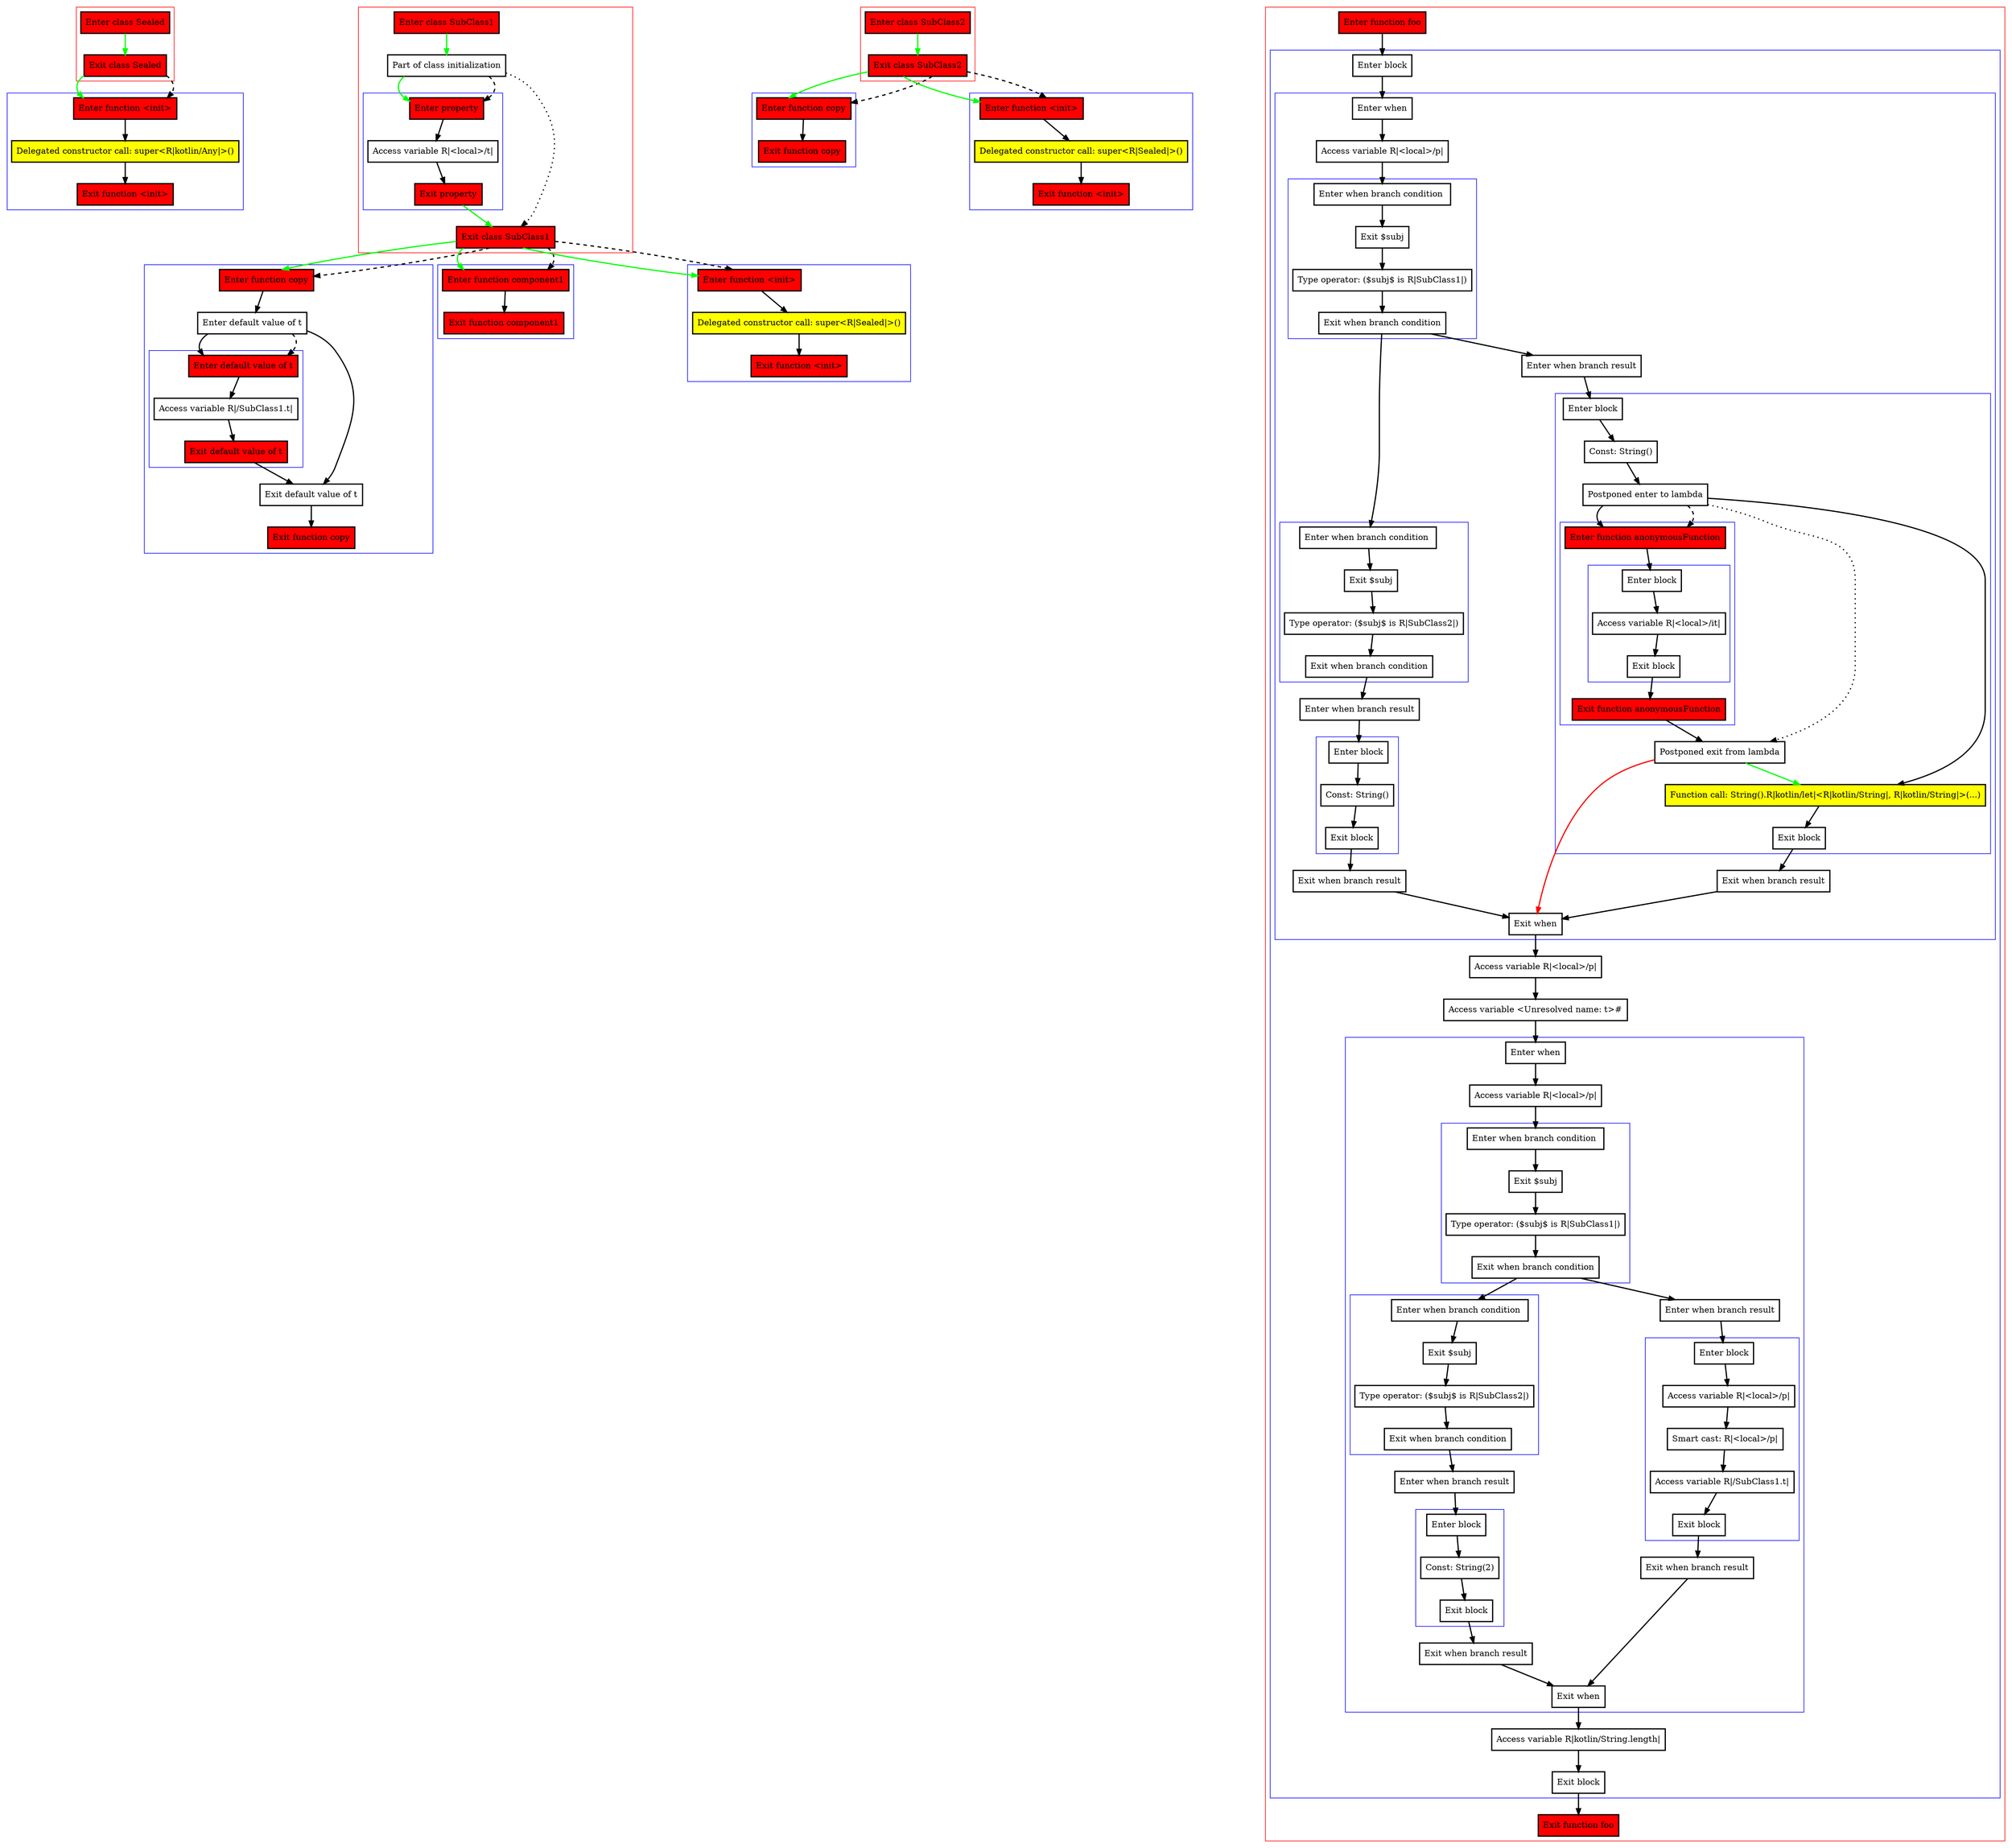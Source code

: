 digraph lambdaInWhenBranch_kt {
    graph [nodesep=3]
    node [shape=box penwidth=2]
    edge [penwidth=2]

    subgraph cluster_0 {
        color=red
        0 [label="Enter class Sealed" style="filled" fillcolor=red];
        1 [label="Exit class Sealed" style="filled" fillcolor=red];
    }
    subgraph cluster_1 {
        color=blue
        2 [label="Enter function <init>" style="filled" fillcolor=red];
        3 [label="Delegated constructor call: super<R|kotlin/Any|>()" style="filled" fillcolor=yellow];
        4 [label="Exit function <init>" style="filled" fillcolor=red];
    }
    0 -> {1} [color=green];
    1 -> {2} [color=green];
    1 -> {2} [style=dashed];
    2 -> {3};
    3 -> {4};

    subgraph cluster_2 {
        color=red
        5 [label="Enter class SubClass1" style="filled" fillcolor=red];
        6 [label="Part of class initialization"];
        subgraph cluster_3 {
            color=blue
            7 [label="Enter property" style="filled" fillcolor=red];
            8 [label="Access variable R|<local>/t|"];
            9 [label="Exit property" style="filled" fillcolor=red];
        }
        10 [label="Exit class SubClass1" style="filled" fillcolor=red];
    }
    subgraph cluster_4 {
        color=blue
        11 [label="Enter function copy" style="filled" fillcolor=red];
        12 [label="Enter default value of t"];
        subgraph cluster_5 {
            color=blue
            13 [label="Enter default value of t" style="filled" fillcolor=red];
            14 [label="Access variable R|/SubClass1.t|"];
            15 [label="Exit default value of t" style="filled" fillcolor=red];
        }
        16 [label="Exit default value of t"];
        17 [label="Exit function copy" style="filled" fillcolor=red];
    }
    subgraph cluster_6 {
        color=blue
        18 [label="Enter function component1" style="filled" fillcolor=red];
        19 [label="Exit function component1" style="filled" fillcolor=red];
    }
    subgraph cluster_7 {
        color=blue
        20 [label="Enter function <init>" style="filled" fillcolor=red];
        21 [label="Delegated constructor call: super<R|Sealed|>()" style="filled" fillcolor=yellow];
        22 [label="Exit function <init>" style="filled" fillcolor=red];
    }
    5 -> {6} [color=green];
    6 -> {7} [color=green];
    6 -> {10} [style=dotted];
    6 -> {7} [style=dashed];
    7 -> {8};
    8 -> {9};
    9 -> {10} [color=green];
    10 -> {11 18 20} [color=green];
    10 -> {11 18 20} [style=dashed];
    11 -> {12};
    12 -> {13 16};
    12 -> {13} [style=dashed];
    13 -> {14};
    14 -> {15};
    15 -> {16};
    16 -> {17};
    18 -> {19};
    20 -> {21};
    21 -> {22};

    subgraph cluster_8 {
        color=red
        23 [label="Enter class SubClass2" style="filled" fillcolor=red];
        24 [label="Exit class SubClass2" style="filled" fillcolor=red];
    }
    subgraph cluster_9 {
        color=blue
        25 [label="Enter function copy" style="filled" fillcolor=red];
        26 [label="Exit function copy" style="filled" fillcolor=red];
    }
    subgraph cluster_10 {
        color=blue
        27 [label="Enter function <init>" style="filled" fillcolor=red];
        28 [label="Delegated constructor call: super<R|Sealed|>()" style="filled" fillcolor=yellow];
        29 [label="Exit function <init>" style="filled" fillcolor=red];
    }
    23 -> {24} [color=green];
    24 -> {25 27} [color=green];
    24 -> {25 27} [style=dashed];
    25 -> {26};
    27 -> {28};
    28 -> {29};

    subgraph cluster_11 {
        color=red
        30 [label="Enter function foo" style="filled" fillcolor=red];
        subgraph cluster_12 {
            color=blue
            31 [label="Enter block"];
            subgraph cluster_13 {
                color=blue
                32 [label="Enter when"];
                33 [label="Access variable R|<local>/p|"];
                subgraph cluster_14 {
                    color=blue
                    34 [label="Enter when branch condition "];
                    35 [label="Exit $subj"];
                    36 [label="Type operator: ($subj$ is R|SubClass1|)"];
                    37 [label="Exit when branch condition"];
                }
                subgraph cluster_15 {
                    color=blue
                    38 [label="Enter when branch condition "];
                    39 [label="Exit $subj"];
                    40 [label="Type operator: ($subj$ is R|SubClass2|)"];
                    41 [label="Exit when branch condition"];
                }
                42 [label="Enter when branch result"];
                subgraph cluster_16 {
                    color=blue
                    43 [label="Enter block"];
                    44 [label="Const: String()"];
                    45 [label="Exit block"];
                }
                46 [label="Exit when branch result"];
                47 [label="Enter when branch result"];
                subgraph cluster_17 {
                    color=blue
                    48 [label="Enter block"];
                    49 [label="Const: String()"];
                    50 [label="Postponed enter to lambda"];
                    subgraph cluster_18 {
                        color=blue
                        51 [label="Enter function anonymousFunction" style="filled" fillcolor=red];
                        subgraph cluster_19 {
                            color=blue
                            52 [label="Enter block"];
                            53 [label="Access variable R|<local>/it|"];
                            54 [label="Exit block"];
                        }
                        55 [label="Exit function anonymousFunction" style="filled" fillcolor=red];
                    }
                    56 [label="Postponed exit from lambda"];
                    57 [label="Function call: String().R|kotlin/let|<R|kotlin/String|, R|kotlin/String|>(...)" style="filled" fillcolor=yellow];
                    58 [label="Exit block"];
                }
                59 [label="Exit when branch result"];
                60 [label="Exit when"];
            }
            61 [label="Access variable R|<local>/p|"];
            62 [label="Access variable <Unresolved name: t>#"];
            subgraph cluster_20 {
                color=blue
                63 [label="Enter when"];
                64 [label="Access variable R|<local>/p|"];
                subgraph cluster_21 {
                    color=blue
                    65 [label="Enter when branch condition "];
                    66 [label="Exit $subj"];
                    67 [label="Type operator: ($subj$ is R|SubClass1|)"];
                    68 [label="Exit when branch condition"];
                }
                subgraph cluster_22 {
                    color=blue
                    69 [label="Enter when branch condition "];
                    70 [label="Exit $subj"];
                    71 [label="Type operator: ($subj$ is R|SubClass2|)"];
                    72 [label="Exit when branch condition"];
                }
                73 [label="Enter when branch result"];
                subgraph cluster_23 {
                    color=blue
                    74 [label="Enter block"];
                    75 [label="Const: String(2)"];
                    76 [label="Exit block"];
                }
                77 [label="Exit when branch result"];
                78 [label="Enter when branch result"];
                subgraph cluster_24 {
                    color=blue
                    79 [label="Enter block"];
                    80 [label="Access variable R|<local>/p|"];
                    81 [label="Smart cast: R|<local>/p|"];
                    82 [label="Access variable R|/SubClass1.t|"];
                    83 [label="Exit block"];
                }
                84 [label="Exit when branch result"];
                85 [label="Exit when"];
            }
            86 [label="Access variable R|kotlin/String.length|"];
            87 [label="Exit block"];
        }
        88 [label="Exit function foo" style="filled" fillcolor=red];
    }
    30 -> {31};
    31 -> {32};
    32 -> {33};
    33 -> {34};
    34 -> {35};
    35 -> {36};
    36 -> {37};
    37 -> {38 47};
    38 -> {39};
    39 -> {40};
    40 -> {41};
    41 -> {42};
    42 -> {43};
    43 -> {44};
    44 -> {45};
    45 -> {46};
    46 -> {60};
    47 -> {48};
    48 -> {49};
    49 -> {50};
    50 -> {51 57};
    50 -> {56} [style=dotted];
    50 -> {51} [style=dashed];
    51 -> {52};
    52 -> {53};
    53 -> {54};
    54 -> {55};
    55 -> {56};
    56 -> {57} [color=green];
    56 -> {60} [color=red];
    57 -> {58};
    58 -> {59};
    59 -> {60};
    60 -> {61};
    61 -> {62};
    62 -> {63};
    63 -> {64};
    64 -> {65};
    65 -> {66};
    66 -> {67};
    67 -> {68};
    68 -> {69 78};
    69 -> {70};
    70 -> {71};
    71 -> {72};
    72 -> {73};
    73 -> {74};
    74 -> {75};
    75 -> {76};
    76 -> {77};
    77 -> {85};
    78 -> {79};
    79 -> {80};
    80 -> {81};
    81 -> {82};
    82 -> {83};
    83 -> {84};
    84 -> {85};
    85 -> {86};
    86 -> {87};
    87 -> {88};

}
